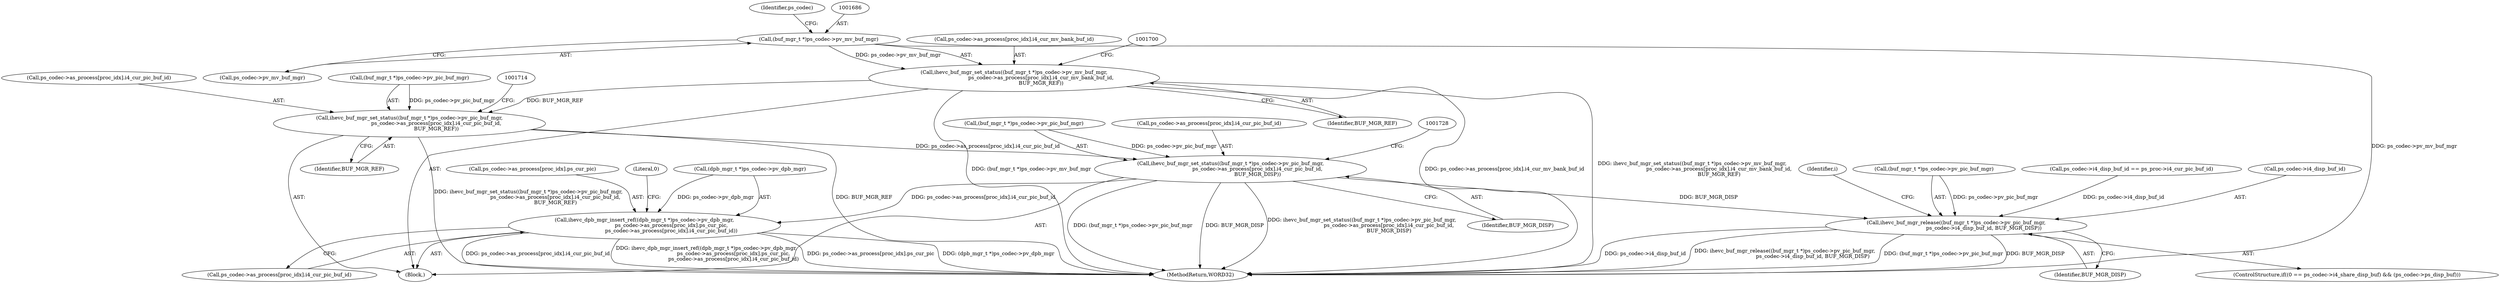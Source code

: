 digraph "0_Android_a33f6725d7e9f92330f995ce2dcf4faa33f6433f@array" {
"1001684" [label="(Call,ihevc_buf_mgr_set_status((buf_mgr_t *)ps_codec->pv_mv_buf_mgr,\n                                 ps_codec->as_process[proc_idx].i4_cur_mv_bank_buf_id,\n                                 BUF_MGR_REF))"];
"1001685" [label="(Call,(buf_mgr_t *)ps_codec->pv_mv_buf_mgr)"];
"1001698" [label="(Call,ihevc_buf_mgr_set_status((buf_mgr_t *)ps_codec->pv_pic_buf_mgr,\n                                 ps_codec->as_process[proc_idx].i4_cur_pic_buf_id,\n                                 BUF_MGR_REF))"];
"1001712" [label="(Call,ihevc_buf_mgr_set_status((buf_mgr_t *)ps_codec->pv_pic_buf_mgr,\n                                 ps_codec->as_process[proc_idx].i4_cur_pic_buf_id,\n                                 BUF_MGR_DISP))"];
"1001726" [label="(Call,ihevc_dpb_mgr_insert_ref((dpb_mgr_t *)ps_codec->pv_dpb_mgr,\n                                 ps_codec->as_process[proc_idx].ps_cur_pic,\n                                 ps_codec->as_process[proc_idx].i4_cur_pic_buf_id))"];
"1001756" [label="(Call,ihevc_buf_mgr_release((buf_mgr_t *)ps_codec->pv_pic_buf_mgr,\n                                  ps_codec->i4_disp_buf_id, BUF_MGR_DISP))"];
"1001749" [label="(Literal,0)"];
"1001765" [label="(Identifier,BUF_MGR_DISP)"];
"1001308" [label="(Call,ps_codec->i4_disp_buf_id == ps_proc->i4_cur_pic_buf_id)"];
"1001713" [label="(Call,(buf_mgr_t *)ps_codec->pv_pic_buf_mgr)"];
"1001756" [label="(Call,ihevc_buf_mgr_release((buf_mgr_t *)ps_codec->pv_pic_buf_mgr,\n                                  ps_codec->i4_disp_buf_id, BUF_MGR_DISP))"];
"1001727" [label="(Call,(dpb_mgr_t *)ps_codec->pv_dpb_mgr)"];
"1001757" [label="(Call,(buf_mgr_t *)ps_codec->pv_pic_buf_mgr)"];
"1001685" [label="(Call,(buf_mgr_t *)ps_codec->pv_mv_buf_mgr)"];
"1001711" [label="(Identifier,BUF_MGR_REF)"];
"1001243" [label="(Block,)"];
"1001718" [label="(Call,ps_codec->as_process[proc_idx].i4_cur_pic_buf_id)"];
"1001746" [label="(ControlStructure,if((0 == ps_codec->i4_share_disp_buf) && (ps_codec->ps_disp_buf)))"];
"1001726" [label="(Call,ihevc_dpb_mgr_insert_ref((dpb_mgr_t *)ps_codec->pv_dpb_mgr,\n                                 ps_codec->as_process[proc_idx].ps_cur_pic,\n                                 ps_codec->as_process[proc_idx].i4_cur_pic_buf_id))"];
"1001906" [label="(MethodReturn,WORD32)"];
"1001690" [label="(Call,ps_codec->as_process[proc_idx].i4_cur_mv_bank_buf_id)"];
"1001732" [label="(Call,ps_codec->as_process[proc_idx].ps_cur_pic)"];
"1001693" [label="(Identifier,ps_codec)"];
"1001762" [label="(Call,ps_codec->i4_disp_buf_id)"];
"1001725" [label="(Identifier,BUF_MGR_DISP)"];
"1001704" [label="(Call,ps_codec->as_process[proc_idx].i4_cur_pic_buf_id)"];
"1001739" [label="(Call,ps_codec->as_process[proc_idx].i4_cur_pic_buf_id)"];
"1001699" [label="(Call,(buf_mgr_t *)ps_codec->pv_pic_buf_mgr)"];
"1001712" [label="(Call,ihevc_buf_mgr_set_status((buf_mgr_t *)ps_codec->pv_pic_buf_mgr,\n                                 ps_codec->as_process[proc_idx].i4_cur_pic_buf_id,\n                                 BUF_MGR_DISP))"];
"1001697" [label="(Identifier,BUF_MGR_REF)"];
"1001698" [label="(Call,ihevc_buf_mgr_set_status((buf_mgr_t *)ps_codec->pv_pic_buf_mgr,\n                                 ps_codec->as_process[proc_idx].i4_cur_pic_buf_id,\n                                 BUF_MGR_REF))"];
"1001768" [label="(Identifier,i)"];
"1001687" [label="(Call,ps_codec->pv_mv_buf_mgr)"];
"1001684" [label="(Call,ihevc_buf_mgr_set_status((buf_mgr_t *)ps_codec->pv_mv_buf_mgr,\n                                 ps_codec->as_process[proc_idx].i4_cur_mv_bank_buf_id,\n                                 BUF_MGR_REF))"];
"1001684" -> "1001243"  [label="AST: "];
"1001684" -> "1001697"  [label="CFG: "];
"1001685" -> "1001684"  [label="AST: "];
"1001690" -> "1001684"  [label="AST: "];
"1001697" -> "1001684"  [label="AST: "];
"1001700" -> "1001684"  [label="CFG: "];
"1001684" -> "1001906"  [label="DDG: ihevc_buf_mgr_set_status((buf_mgr_t *)ps_codec->pv_mv_buf_mgr,\n                                 ps_codec->as_process[proc_idx].i4_cur_mv_bank_buf_id,\n                                 BUF_MGR_REF)"];
"1001684" -> "1001906"  [label="DDG: (buf_mgr_t *)ps_codec->pv_mv_buf_mgr"];
"1001684" -> "1001906"  [label="DDG: ps_codec->as_process[proc_idx].i4_cur_mv_bank_buf_id"];
"1001685" -> "1001684"  [label="DDG: ps_codec->pv_mv_buf_mgr"];
"1001684" -> "1001698"  [label="DDG: BUF_MGR_REF"];
"1001685" -> "1001687"  [label="CFG: "];
"1001686" -> "1001685"  [label="AST: "];
"1001687" -> "1001685"  [label="AST: "];
"1001693" -> "1001685"  [label="CFG: "];
"1001685" -> "1001906"  [label="DDG: ps_codec->pv_mv_buf_mgr"];
"1001698" -> "1001243"  [label="AST: "];
"1001698" -> "1001711"  [label="CFG: "];
"1001699" -> "1001698"  [label="AST: "];
"1001704" -> "1001698"  [label="AST: "];
"1001711" -> "1001698"  [label="AST: "];
"1001714" -> "1001698"  [label="CFG: "];
"1001698" -> "1001906"  [label="DDG: BUF_MGR_REF"];
"1001698" -> "1001906"  [label="DDG: ihevc_buf_mgr_set_status((buf_mgr_t *)ps_codec->pv_pic_buf_mgr,\n                                 ps_codec->as_process[proc_idx].i4_cur_pic_buf_id,\n                                 BUF_MGR_REF)"];
"1001699" -> "1001698"  [label="DDG: ps_codec->pv_pic_buf_mgr"];
"1001698" -> "1001712"  [label="DDG: ps_codec->as_process[proc_idx].i4_cur_pic_buf_id"];
"1001712" -> "1001243"  [label="AST: "];
"1001712" -> "1001725"  [label="CFG: "];
"1001713" -> "1001712"  [label="AST: "];
"1001718" -> "1001712"  [label="AST: "];
"1001725" -> "1001712"  [label="AST: "];
"1001728" -> "1001712"  [label="CFG: "];
"1001712" -> "1001906"  [label="DDG: (buf_mgr_t *)ps_codec->pv_pic_buf_mgr"];
"1001712" -> "1001906"  [label="DDG: BUF_MGR_DISP"];
"1001712" -> "1001906"  [label="DDG: ihevc_buf_mgr_set_status((buf_mgr_t *)ps_codec->pv_pic_buf_mgr,\n                                 ps_codec->as_process[proc_idx].i4_cur_pic_buf_id,\n                                 BUF_MGR_DISP)"];
"1001713" -> "1001712"  [label="DDG: ps_codec->pv_pic_buf_mgr"];
"1001712" -> "1001726"  [label="DDG: ps_codec->as_process[proc_idx].i4_cur_pic_buf_id"];
"1001712" -> "1001756"  [label="DDG: BUF_MGR_DISP"];
"1001726" -> "1001243"  [label="AST: "];
"1001726" -> "1001739"  [label="CFG: "];
"1001727" -> "1001726"  [label="AST: "];
"1001732" -> "1001726"  [label="AST: "];
"1001739" -> "1001726"  [label="AST: "];
"1001749" -> "1001726"  [label="CFG: "];
"1001726" -> "1001906"  [label="DDG: ihevc_dpb_mgr_insert_ref((dpb_mgr_t *)ps_codec->pv_dpb_mgr,\n                                 ps_codec->as_process[proc_idx].ps_cur_pic,\n                                 ps_codec->as_process[proc_idx].i4_cur_pic_buf_id)"];
"1001726" -> "1001906"  [label="DDG: ps_codec->as_process[proc_idx].ps_cur_pic"];
"1001726" -> "1001906"  [label="DDG: (dpb_mgr_t *)ps_codec->pv_dpb_mgr"];
"1001726" -> "1001906"  [label="DDG: ps_codec->as_process[proc_idx].i4_cur_pic_buf_id"];
"1001727" -> "1001726"  [label="DDG: ps_codec->pv_dpb_mgr"];
"1001756" -> "1001746"  [label="AST: "];
"1001756" -> "1001765"  [label="CFG: "];
"1001757" -> "1001756"  [label="AST: "];
"1001762" -> "1001756"  [label="AST: "];
"1001765" -> "1001756"  [label="AST: "];
"1001768" -> "1001756"  [label="CFG: "];
"1001756" -> "1001906"  [label="DDG: ps_codec->i4_disp_buf_id"];
"1001756" -> "1001906"  [label="DDG: ihevc_buf_mgr_release((buf_mgr_t *)ps_codec->pv_pic_buf_mgr,\n                                  ps_codec->i4_disp_buf_id, BUF_MGR_DISP)"];
"1001756" -> "1001906"  [label="DDG: (buf_mgr_t *)ps_codec->pv_pic_buf_mgr"];
"1001756" -> "1001906"  [label="DDG: BUF_MGR_DISP"];
"1001757" -> "1001756"  [label="DDG: ps_codec->pv_pic_buf_mgr"];
"1001308" -> "1001756"  [label="DDG: ps_codec->i4_disp_buf_id"];
}
